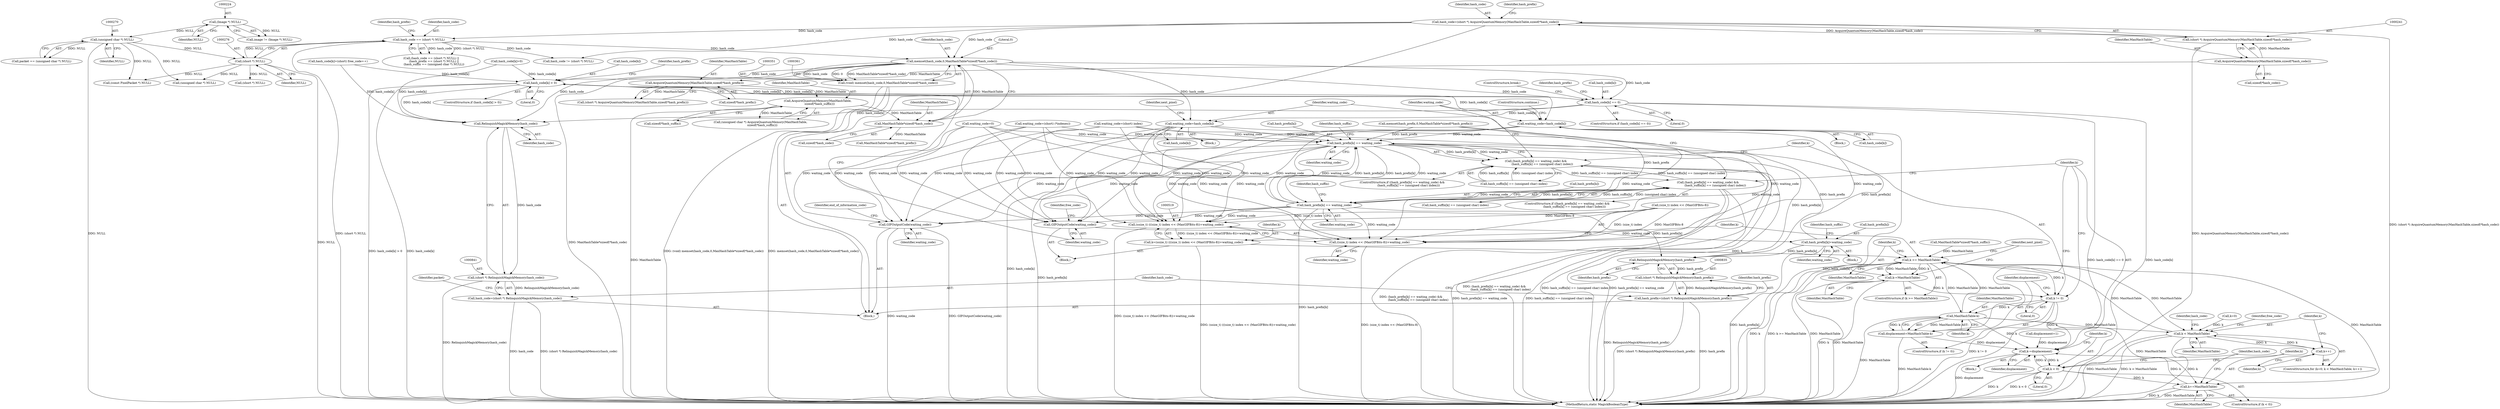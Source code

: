 digraph "0_ImageMagick6_19651f3db63fa1511ed83a348c4c82fa553f8d01@API" {
"1000352" [label="(Call,memset(hash_code,0,MaxHashTable*sizeof(*hash_code)))"];
"1000238" [label="(Call,hash_code=(short *) AcquireQuantumMemory(MaxHashTable,sizeof(*hash_code)))"];
"1000240" [label="(Call,(short *) AcquireQuantumMemory(MaxHashTable,sizeof(*hash_code)))"];
"1000242" [label="(Call,AcquireQuantumMemory(MaxHashTable,sizeof(*hash_code)))"];
"1000273" [label="(Call,hash_code == (short *) NULL)"];
"1000275" [label="(Call,(short *) NULL)"];
"1000269" [label="(Call,(unsigned char *) NULL)"];
"1000223" [label="(Call,(Image *) NULL)"];
"1000355" [label="(Call,MaxHashTable*sizeof(*hash_code))"];
"1000260" [label="(Call,AcquireQuantumMemory(MaxHashTable,\n    sizeof(*hash_suffix)))"];
"1000251" [label="(Call,AcquireQuantumMemory(MaxHashTable,sizeof(*hash_prefix)))"];
"1000350" [label="(Call,(void) memset(hash_code,0,MaxHashTable*sizeof(*hash_code)))"];
"1000543" [label="(Call,hash_code[k] > 0)"];
"1000564" [label="(Call,waiting_code=hash_code[k])"];
"1000518" [label="(Call,(ssize_t) (((size_t) index << (MaxGIFBits-8))+waiting_code))"];
"1000516" [label="(Call,k=(ssize_t) (((size_t) index << (MaxGIFBits-8))+waiting_code))"];
"1000530" [label="(Call,k >= MaxHashTable)"];
"1000533" [label="(Call,k-=MaxHashTable)"];
"1000571" [label="(Call,k != 0)"];
"1000576" [label="(Call,MaxHashTable-k)"];
"1000574" [label="(Call,displacement=MaxHashTable-k)"];
"1000581" [label="(Call,k-=displacement)"];
"1000585" [label="(Call,k < 0)"];
"1000588" [label="(Call,k+=MaxHashTable)"];
"1000660" [label="(Call,k < MaxHashTable)"];
"1000663" [label="(Call,k++)"];
"1000520" [label="(Call,((size_t) index << (MaxGIFBits-8))+waiting_code)"];
"1000551" [label="(Call,hash_prefix[k] == waiting_code)"];
"1000550" [label="(Call,(hash_prefix[k] == waiting_code) &&\n              (hash_suffix[k] == (unsigned char) index))"];
"1000599" [label="(Call,(hash_prefix[k] == waiting_code) &&\n                (hash_suffix[k] == (unsigned char) index))"];
"1000600" [label="(Call,hash_prefix[k] == waiting_code)"];
"1000627" [label="(Call,GIFOutputCode(waiting_code))"];
"1000642" [label="(Call,hash_prefix[k]=waiting_code)"];
"1000836" [label="(Call,RelinquishMagickMemory(hash_prefix))"];
"1000834" [label="(Call,(short *) RelinquishMagickMemory(hash_prefix))"];
"1000832" [label="(Call,hash_prefix=(short *) RelinquishMagickMemory(hash_prefix))"];
"1000768" [label="(Call,GIFOutputCode(waiting_code))"];
"1000592" [label="(Call,hash_code[k] == 0)"];
"1000613" [label="(Call,waiting_code=hash_code[k])"];
"1000842" [label="(Call,RelinquishMagickMemory(hash_code))"];
"1000840" [label="(Call,(short *) RelinquishMagickMemory(hash_code))"];
"1000838" [label="(Call,hash_code=(short *) RelinquishMagickMemory(hash_code))"];
"1000576" [label="(Call,MaxHashTable-k)"];
"1000660" [label="(Call,k < MaxHashTable)"];
"1000275" [label="(Call,(short *) NULL)"];
"1000277" [label="(Identifier,NULL)"];
"1000544" [label="(Call,hash_code[k])"];
"1000600" [label="(Call,hash_prefix[k] == waiting_code)"];
"1000573" [label="(Literal,0)"];
"1000597" [label="(ControlStructure,break;)"];
"1000252" [label="(Identifier,MaxHashTable)"];
"1000768" [label="(Call,GIFOutputCode(waiting_code))"];
"1000663" [label="(Call,k++)"];
"1000642" [label="(Call,hash_prefix[k]=waiting_code)"];
"1000552" [label="(Call,hash_prefix[k])"];
"1000357" [label="(Call,sizeof(*hash_code))"];
"1000604" [label="(Identifier,waiting_code)"];
"1000272" [label="(Call,(hash_code == (short *) NULL) ||\n      (hash_prefix == (short *) NULL) ||\n      (hash_suffix == (unsigned char *) NULL))"];
"1000547" [label="(Literal,0)"];
"1000615" [label="(Call,hash_code[k])"];
"1000375" [label="(Call,MaxHashTable*sizeof(*hash_suffix))"];
"1000260" [label="(Call,AcquireQuantumMemory(MaxHashTable,\n    sizeof(*hash_suffix)))"];
"1000553" [label="(Identifier,hash_prefix)"];
"1000473" [label="(Call,waiting_code=(short) (*indexes))"];
"1000362" [label="(Call,memset(hash_prefix,0,MaxHashTable*sizeof(*hash_prefix)))"];
"1000225" [label="(Identifier,NULL)"];
"1000836" [label="(Call,RelinquishMagickMemory(hash_prefix))"];
"1000355" [label="(Call,MaxHashTable*sizeof(*hash_code))"];
"1000664" [label="(Identifier,k)"];
"1000612" [label="(Block,)"];
"1000628" [label="(Identifier,waiting_code)"];
"1000594" [label="(Identifier,hash_code)"];
"1000423" [label="(Call,waiting_code=0)"];
"1000662" [label="(Identifier,MaxHashTable)"];
"1000460" [label="(Call,(const PixelPacket *) NULL)"];
"1000570" [label="(ControlStructure,if (k != 0))"];
"1000116" [label="(Block,)"];
"1000258" [label="(Call,(unsigned char *) AcquireQuantumMemory(MaxHashTable,\n    sizeof(*hash_suffix)))"];
"1000520" [label="(Call,((size_t) index << (MaxGIFBits-8))+waiting_code)"];
"1000834" [label="(Call,(short *) RelinquishMagickMemory(hash_prefix))"];
"1000596" [label="(Literal,0)"];
"1000649" [label="(Identifier,hash_suffix)"];
"1000564" [label="(Call,waiting_code=hash_code[k])"];
"1000769" [label="(Identifier,waiting_code)"];
"1000671" [label="(Identifier,free_code)"];
"1000592" [label="(Call,hash_code[k] == 0)"];
"1000517" [label="(Identifier,k)"];
"1000542" [label="(ControlStructure,if (hash_code[k] > 0))"];
"1000832" [label="(Call,hash_prefix=(short *) RelinquishMagickMemory(hash_prefix))"];
"1000253" [label="(Call,sizeof(*hash_prefix))"];
"1000565" [label="(Identifier,waiting_code)"];
"1000261" [label="(Identifier,MaxHashTable)"];
"1000537" [label="(Identifier,next_pixel)"];
"1000550" [label="(Call,(hash_prefix[k] == waiting_code) &&\n              (hash_suffix[k] == (unsigned char) index))"];
"1000588" [label="(Call,k+=MaxHashTable)"];
"1000571" [label="(Call,k != 0)"];
"1000577" [label="(Identifier,MaxHashTable)"];
"1000555" [label="(Identifier,waiting_code)"];
"1000352" [label="(Call,memset(hash_code,0,MaxHashTable*sizeof(*hash_code)))"];
"1000242" [label="(Call,AcquireQuantumMemory(MaxHashTable,sizeof(*hash_code)))"];
"1000843" [label="(Identifier,hash_code)"];
"1000530" [label="(Call,k >= MaxHashTable)"];
"1000350" [label="(Call,(void) memset(hash_code,0,MaxHashTable*sizeof(*hash_code)))"];
"1000303" [label="(Call,hash_code != (short *) NULL)"];
"1000656" [label="(ControlStructure,for (k=0; k < MaxHashTable; k++))"];
"1000543" [label="(Call,hash_code[k] > 0)"];
"1000549" [label="(ControlStructure,if ((hash_prefix[k] == waiting_code) &&\n              (hash_suffix[k] == (unsigned char) index)))"];
"1000634" [label="(Call,hash_code[k]=(short) free_code++)"];
"1000586" [label="(Identifier,k)"];
"1000643" [label="(Call,hash_prefix[k])"];
"1000582" [label="(Identifier,k)"];
"1000267" [label="(Call,packet == (unsigned char *) NULL)"];
"1000532" [label="(Identifier,MaxHashTable)"];
"1000613" [label="(Call,waiting_code=hash_code[k])"];
"1000535" [label="(Identifier,MaxHashTable)"];
"1000585" [label="(Call,k < 0)"];
"1000627" [label="(Call,GIFOutputCode(waiting_code))"];
"1000558" [label="(Identifier,hash_suffix)"];
"1000583" [label="(Identifier,displacement)"];
"1000569" [label="(ControlStructure,continue;)"];
"1000534" [label="(Identifier,k)"];
"1000521" [label="(Call,(size_t) index << (MaxGIFBits-8))"];
"1000269" [label="(Call,(unsigned char *) NULL)"];
"1000240" [label="(Call,(short *) AcquireQuantumMemory(MaxHashTable,sizeof(*hash_code)))"];
"1000531" [label="(Identifier,k)"];
"1000771" [label="(Identifier,end_of_information_code)"];
"1000248" [label="(Identifier,hash_prefix)"];
"1000587" [label="(Literal,0)"];
"1000244" [label="(Call,sizeof(*hash_code))"];
"1000837" [label="(Identifier,hash_prefix)"];
"1000614" [label="(Identifier,waiting_code)"];
"1000619" [label="(Identifier,next_pixel)"];
"1000516" [label="(Call,k=(ssize_t) (((size_t) index << (MaxGIFBits-8))+waiting_code))"];
"1000667" [label="(Identifier,hash_code)"];
"1000518" [label="(Call,(ssize_t) (((size_t) index << (MaxGIFBits-8))+waiting_code))"];
"1000607" [label="(Identifier,hash_suffix)"];
"1000271" [label="(Identifier,NULL)"];
"1000238" [label="(Call,hash_code=(short *) AcquireQuantumMemory(MaxHashTable,sizeof(*hash_code)))"];
"1000539" [label="(Call,displacement=1)"];
"1000293" [label="(Call,(unsigned char *) NULL)"];
"1000223" [label="(Call,(Image *) NULL)"];
"1000661" [label="(Identifier,k)"];
"1000365" [label="(Call,MaxHashTable*sizeof(*hash_prefix))"];
"1000665" [label="(Call,hash_code[k]=0)"];
"1000574" [label="(Call,displacement=MaxHashTable-k)"];
"1000633" [label="(Block,)"];
"1000572" [label="(Identifier,k)"];
"1000833" [label="(Identifier,hash_prefix)"];
"1000563" [label="(Block,)"];
"1000842" [label="(Call,RelinquishMagickMemory(hash_code))"];
"1000602" [label="(Identifier,hash_prefix)"];
"1000590" [label="(Identifier,MaxHashTable)"];
"1000684" [label="(Call,waiting_code=(short) index)"];
"1000591" [label="(ControlStructure,if (hash_code[k] == 0))"];
"1000262" [label="(Call,sizeof(*hash_suffix))"];
"1000605" [label="(Call,hash_suffix[k] == (unsigned char) index)"];
"1000529" [label="(ControlStructure,if (k >= MaxHashTable))"];
"1000580" [label="(Block,)"];
"1000646" [label="(Identifier,waiting_code)"];
"1000239" [label="(Identifier,hash_code)"];
"1000575" [label="(Identifier,displacement)"];
"1000280" [label="(Identifier,hash_prefix)"];
"1000599" [label="(Call,(hash_prefix[k] == waiting_code) &&\n                (hash_suffix[k] == (unsigned char) index))"];
"1000598" [label="(ControlStructure,if ((hash_prefix[k] == waiting_code) &&\n                (hash_suffix[k] == (unsigned char) index)))"];
"1000589" [label="(Identifier,k)"];
"1000584" [label="(ControlStructure,if (k < 0))"];
"1000581" [label="(Call,k-=displacement)"];
"1000840" [label="(Call,(short *) RelinquishMagickMemory(hash_code))"];
"1000354" [label="(Literal,0)"];
"1000578" [label="(Identifier,k)"];
"1000251" [label="(Call,AcquireQuantumMemory(MaxHashTable,sizeof(*hash_prefix)))"];
"1000852" [label="(MethodReturn,static MagickBooleanType)"];
"1000839" [label="(Identifier,hash_code)"];
"1000281" [label="(Call,(short *) NULL)"];
"1000601" [label="(Call,hash_prefix[k])"];
"1000566" [label="(Call,hash_code[k])"];
"1000501" [label="(Block,)"];
"1000249" [label="(Call,(short *) AcquireQuantumMemory(MaxHashTable,sizeof(*hash_prefix)))"];
"1000593" [label="(Call,hash_code[k])"];
"1000845" [label="(Identifier,packet)"];
"1000273" [label="(Call,hash_code == (short *) NULL)"];
"1000356" [label="(Identifier,MaxHashTable)"];
"1000528" [label="(Identifier,waiting_code)"];
"1000221" [label="(Call,image != (Image *) NULL)"];
"1000551" [label="(Call,hash_prefix[k] == waiting_code)"];
"1000556" [label="(Call,hash_suffix[k] == (unsigned char) index)"];
"1000243" [label="(Identifier,MaxHashTable)"];
"1000631" [label="(Identifier,free_code)"];
"1000838" [label="(Call,hash_code=(short *) RelinquishMagickMemory(hash_code))"];
"1000353" [label="(Identifier,hash_code)"];
"1000657" [label="(Call,k=0)"];
"1000274" [label="(Identifier,hash_code)"];
"1000533" [label="(Call,k-=MaxHashTable)"];
"1000352" -> "1000350"  [label="AST: "];
"1000352" -> "1000355"  [label="CFG: "];
"1000353" -> "1000352"  [label="AST: "];
"1000354" -> "1000352"  [label="AST: "];
"1000355" -> "1000352"  [label="AST: "];
"1000350" -> "1000352"  [label="CFG: "];
"1000352" -> "1000852"  [label="DDG: MaxHashTable*sizeof(*hash_code)"];
"1000352" -> "1000350"  [label="DDG: hash_code"];
"1000352" -> "1000350"  [label="DDG: 0"];
"1000352" -> "1000350"  [label="DDG: MaxHashTable*sizeof(*hash_code)"];
"1000238" -> "1000352"  [label="DDG: hash_code"];
"1000273" -> "1000352"  [label="DDG: hash_code"];
"1000355" -> "1000352"  [label="DDG: MaxHashTable"];
"1000352" -> "1000543"  [label="DDG: hash_code"];
"1000352" -> "1000564"  [label="DDG: hash_code"];
"1000352" -> "1000592"  [label="DDG: hash_code"];
"1000352" -> "1000613"  [label="DDG: hash_code"];
"1000352" -> "1000842"  [label="DDG: hash_code"];
"1000238" -> "1000116"  [label="AST: "];
"1000238" -> "1000240"  [label="CFG: "];
"1000239" -> "1000238"  [label="AST: "];
"1000240" -> "1000238"  [label="AST: "];
"1000248" -> "1000238"  [label="CFG: "];
"1000238" -> "1000852"  [label="DDG: (short *) AcquireQuantumMemory(MaxHashTable,sizeof(*hash_code))"];
"1000240" -> "1000238"  [label="DDG: AcquireQuantumMemory(MaxHashTable,sizeof(*hash_code))"];
"1000238" -> "1000273"  [label="DDG: hash_code"];
"1000238" -> "1000303"  [label="DDG: hash_code"];
"1000240" -> "1000242"  [label="CFG: "];
"1000241" -> "1000240"  [label="AST: "];
"1000242" -> "1000240"  [label="AST: "];
"1000240" -> "1000852"  [label="DDG: AcquireQuantumMemory(MaxHashTable,sizeof(*hash_code))"];
"1000242" -> "1000240"  [label="DDG: MaxHashTable"];
"1000242" -> "1000244"  [label="CFG: "];
"1000243" -> "1000242"  [label="AST: "];
"1000244" -> "1000242"  [label="AST: "];
"1000242" -> "1000251"  [label="DDG: MaxHashTable"];
"1000273" -> "1000272"  [label="AST: "];
"1000273" -> "1000275"  [label="CFG: "];
"1000274" -> "1000273"  [label="AST: "];
"1000275" -> "1000273"  [label="AST: "];
"1000280" -> "1000273"  [label="CFG: "];
"1000272" -> "1000273"  [label="CFG: "];
"1000273" -> "1000852"  [label="DDG: (short *) NULL"];
"1000273" -> "1000272"  [label="DDG: hash_code"];
"1000273" -> "1000272"  [label="DDG: (short *) NULL"];
"1000275" -> "1000273"  [label="DDG: NULL"];
"1000273" -> "1000303"  [label="DDG: hash_code"];
"1000275" -> "1000277"  [label="CFG: "];
"1000276" -> "1000275"  [label="AST: "];
"1000277" -> "1000275"  [label="AST: "];
"1000275" -> "1000852"  [label="DDG: NULL"];
"1000269" -> "1000275"  [label="DDG: NULL"];
"1000275" -> "1000281"  [label="DDG: NULL"];
"1000275" -> "1000293"  [label="DDG: NULL"];
"1000275" -> "1000460"  [label="DDG: NULL"];
"1000269" -> "1000267"  [label="AST: "];
"1000269" -> "1000271"  [label="CFG: "];
"1000270" -> "1000269"  [label="AST: "];
"1000271" -> "1000269"  [label="AST: "];
"1000267" -> "1000269"  [label="CFG: "];
"1000269" -> "1000852"  [label="DDG: NULL"];
"1000269" -> "1000267"  [label="DDG: NULL"];
"1000223" -> "1000269"  [label="DDG: NULL"];
"1000269" -> "1000293"  [label="DDG: NULL"];
"1000269" -> "1000460"  [label="DDG: NULL"];
"1000223" -> "1000221"  [label="AST: "];
"1000223" -> "1000225"  [label="CFG: "];
"1000224" -> "1000223"  [label="AST: "];
"1000225" -> "1000223"  [label="AST: "];
"1000221" -> "1000223"  [label="CFG: "];
"1000223" -> "1000221"  [label="DDG: NULL"];
"1000355" -> "1000357"  [label="CFG: "];
"1000356" -> "1000355"  [label="AST: "];
"1000357" -> "1000355"  [label="AST: "];
"1000260" -> "1000355"  [label="DDG: MaxHashTable"];
"1000355" -> "1000365"  [label="DDG: MaxHashTable"];
"1000260" -> "1000258"  [label="AST: "];
"1000260" -> "1000262"  [label="CFG: "];
"1000261" -> "1000260"  [label="AST: "];
"1000262" -> "1000260"  [label="AST: "];
"1000258" -> "1000260"  [label="CFG: "];
"1000260" -> "1000852"  [label="DDG: MaxHashTable"];
"1000260" -> "1000258"  [label="DDG: MaxHashTable"];
"1000251" -> "1000260"  [label="DDG: MaxHashTable"];
"1000251" -> "1000249"  [label="AST: "];
"1000251" -> "1000253"  [label="CFG: "];
"1000252" -> "1000251"  [label="AST: "];
"1000253" -> "1000251"  [label="AST: "];
"1000249" -> "1000251"  [label="CFG: "];
"1000251" -> "1000249"  [label="DDG: MaxHashTable"];
"1000350" -> "1000116"  [label="AST: "];
"1000351" -> "1000350"  [label="AST: "];
"1000361" -> "1000350"  [label="CFG: "];
"1000350" -> "1000852"  [label="DDG: (void) memset(hash_code,0,MaxHashTable*sizeof(*hash_code))"];
"1000350" -> "1000852"  [label="DDG: memset(hash_code,0,MaxHashTable*sizeof(*hash_code))"];
"1000543" -> "1000542"  [label="AST: "];
"1000543" -> "1000547"  [label="CFG: "];
"1000544" -> "1000543"  [label="AST: "];
"1000547" -> "1000543"  [label="AST: "];
"1000553" -> "1000543"  [label="CFG: "];
"1000628" -> "1000543"  [label="CFG: "];
"1000543" -> "1000852"  [label="DDG: hash_code[k] > 0"];
"1000543" -> "1000852"  [label="DDG: hash_code[k]"];
"1000634" -> "1000543"  [label="DDG: hash_code[k]"];
"1000665" -> "1000543"  [label="DDG: hash_code[k]"];
"1000592" -> "1000543"  [label="DDG: hash_code[k]"];
"1000543" -> "1000564"  [label="DDG: hash_code[k]"];
"1000543" -> "1000592"  [label="DDG: hash_code[k]"];
"1000543" -> "1000842"  [label="DDG: hash_code[k]"];
"1000564" -> "1000563"  [label="AST: "];
"1000564" -> "1000566"  [label="CFG: "];
"1000565" -> "1000564"  [label="AST: "];
"1000566" -> "1000564"  [label="AST: "];
"1000569" -> "1000564"  [label="CFG: "];
"1000564" -> "1000852"  [label="DDG: hash_code[k]"];
"1000564" -> "1000518"  [label="DDG: waiting_code"];
"1000564" -> "1000520"  [label="DDG: waiting_code"];
"1000564" -> "1000551"  [label="DDG: waiting_code"];
"1000564" -> "1000627"  [label="DDG: waiting_code"];
"1000564" -> "1000768"  [label="DDG: waiting_code"];
"1000518" -> "1000516"  [label="AST: "];
"1000518" -> "1000520"  [label="CFG: "];
"1000519" -> "1000518"  [label="AST: "];
"1000520" -> "1000518"  [label="AST: "];
"1000516" -> "1000518"  [label="CFG: "];
"1000518" -> "1000852"  [label="DDG: ((size_t) index << (MaxGIFBits-8))+waiting_code"];
"1000518" -> "1000516"  [label="DDG: ((size_t) index << (MaxGIFBits-8))+waiting_code"];
"1000521" -> "1000518"  [label="DDG: (size_t) index"];
"1000521" -> "1000518"  [label="DDG: MaxGIFBits-8"];
"1000613" -> "1000518"  [label="DDG: waiting_code"];
"1000684" -> "1000518"  [label="DDG: waiting_code"];
"1000551" -> "1000518"  [label="DDG: waiting_code"];
"1000473" -> "1000518"  [label="DDG: waiting_code"];
"1000600" -> "1000518"  [label="DDG: waiting_code"];
"1000423" -> "1000518"  [label="DDG: waiting_code"];
"1000516" -> "1000501"  [label="AST: "];
"1000517" -> "1000516"  [label="AST: "];
"1000531" -> "1000516"  [label="CFG: "];
"1000516" -> "1000852"  [label="DDG: (ssize_t) (((size_t) index << (MaxGIFBits-8))+waiting_code)"];
"1000516" -> "1000530"  [label="DDG: k"];
"1000530" -> "1000529"  [label="AST: "];
"1000530" -> "1000532"  [label="CFG: "];
"1000531" -> "1000530"  [label="AST: "];
"1000532" -> "1000530"  [label="AST: "];
"1000534" -> "1000530"  [label="CFG: "];
"1000537" -> "1000530"  [label="CFG: "];
"1000530" -> "1000852"  [label="DDG: k"];
"1000530" -> "1000852"  [label="DDG: k >= MaxHashTable"];
"1000530" -> "1000852"  [label="DDG: MaxHashTable"];
"1000375" -> "1000530"  [label="DDG: MaxHashTable"];
"1000660" -> "1000530"  [label="DDG: MaxHashTable"];
"1000576" -> "1000530"  [label="DDG: MaxHashTable"];
"1000530" -> "1000533"  [label="DDG: MaxHashTable"];
"1000530" -> "1000533"  [label="DDG: k"];
"1000530" -> "1000571"  [label="DDG: k"];
"1000530" -> "1000576"  [label="DDG: MaxHashTable"];
"1000530" -> "1000588"  [label="DDG: MaxHashTable"];
"1000530" -> "1000660"  [label="DDG: MaxHashTable"];
"1000533" -> "1000529"  [label="AST: "];
"1000533" -> "1000535"  [label="CFG: "];
"1000534" -> "1000533"  [label="AST: "];
"1000535" -> "1000533"  [label="AST: "];
"1000537" -> "1000533"  [label="CFG: "];
"1000533" -> "1000852"  [label="DDG: k"];
"1000533" -> "1000852"  [label="DDG: MaxHashTable"];
"1000533" -> "1000571"  [label="DDG: k"];
"1000571" -> "1000570"  [label="AST: "];
"1000571" -> "1000573"  [label="CFG: "];
"1000572" -> "1000571"  [label="AST: "];
"1000573" -> "1000571"  [label="AST: "];
"1000575" -> "1000571"  [label="CFG: "];
"1000582" -> "1000571"  [label="CFG: "];
"1000571" -> "1000852"  [label="DDG: k != 0"];
"1000571" -> "1000576"  [label="DDG: k"];
"1000571" -> "1000581"  [label="DDG: k"];
"1000576" -> "1000574"  [label="AST: "];
"1000576" -> "1000578"  [label="CFG: "];
"1000577" -> "1000576"  [label="AST: "];
"1000578" -> "1000576"  [label="AST: "];
"1000574" -> "1000576"  [label="CFG: "];
"1000576" -> "1000852"  [label="DDG: MaxHashTable"];
"1000576" -> "1000574"  [label="DDG: MaxHashTable"];
"1000576" -> "1000574"  [label="DDG: k"];
"1000576" -> "1000581"  [label="DDG: k"];
"1000576" -> "1000588"  [label="DDG: MaxHashTable"];
"1000576" -> "1000660"  [label="DDG: MaxHashTable"];
"1000574" -> "1000570"  [label="AST: "];
"1000575" -> "1000574"  [label="AST: "];
"1000582" -> "1000574"  [label="CFG: "];
"1000574" -> "1000852"  [label="DDG: MaxHashTable-k"];
"1000574" -> "1000581"  [label="DDG: displacement"];
"1000581" -> "1000580"  [label="AST: "];
"1000581" -> "1000583"  [label="CFG: "];
"1000582" -> "1000581"  [label="AST: "];
"1000583" -> "1000581"  [label="AST: "];
"1000586" -> "1000581"  [label="CFG: "];
"1000581" -> "1000852"  [label="DDG: displacement"];
"1000539" -> "1000581"  [label="DDG: displacement"];
"1000588" -> "1000581"  [label="DDG: k"];
"1000585" -> "1000581"  [label="DDG: k"];
"1000581" -> "1000585"  [label="DDG: k"];
"1000585" -> "1000584"  [label="AST: "];
"1000585" -> "1000587"  [label="CFG: "];
"1000586" -> "1000585"  [label="AST: "];
"1000587" -> "1000585"  [label="AST: "];
"1000589" -> "1000585"  [label="CFG: "];
"1000594" -> "1000585"  [label="CFG: "];
"1000585" -> "1000852"  [label="DDG: k"];
"1000585" -> "1000852"  [label="DDG: k < 0"];
"1000585" -> "1000588"  [label="DDG: k"];
"1000588" -> "1000584"  [label="AST: "];
"1000588" -> "1000590"  [label="CFG: "];
"1000589" -> "1000588"  [label="AST: "];
"1000590" -> "1000588"  [label="AST: "];
"1000594" -> "1000588"  [label="CFG: "];
"1000588" -> "1000852"  [label="DDG: k"];
"1000588" -> "1000852"  [label="DDG: MaxHashTable"];
"1000660" -> "1000656"  [label="AST: "];
"1000660" -> "1000662"  [label="CFG: "];
"1000661" -> "1000660"  [label="AST: "];
"1000662" -> "1000660"  [label="AST: "];
"1000667" -> "1000660"  [label="CFG: "];
"1000671" -> "1000660"  [label="CFG: "];
"1000660" -> "1000852"  [label="DDG: k < MaxHashTable"];
"1000660" -> "1000852"  [label="DDG: k"];
"1000660" -> "1000852"  [label="DDG: MaxHashTable"];
"1000663" -> "1000660"  [label="DDG: k"];
"1000657" -> "1000660"  [label="DDG: k"];
"1000660" -> "1000663"  [label="DDG: k"];
"1000663" -> "1000656"  [label="AST: "];
"1000663" -> "1000664"  [label="CFG: "];
"1000664" -> "1000663"  [label="AST: "];
"1000661" -> "1000663"  [label="CFG: "];
"1000520" -> "1000528"  [label="CFG: "];
"1000521" -> "1000520"  [label="AST: "];
"1000528" -> "1000520"  [label="AST: "];
"1000520" -> "1000852"  [label="DDG: (size_t) index << (MaxGIFBits-8)"];
"1000521" -> "1000520"  [label="DDG: (size_t) index"];
"1000521" -> "1000520"  [label="DDG: MaxGIFBits-8"];
"1000613" -> "1000520"  [label="DDG: waiting_code"];
"1000684" -> "1000520"  [label="DDG: waiting_code"];
"1000551" -> "1000520"  [label="DDG: waiting_code"];
"1000473" -> "1000520"  [label="DDG: waiting_code"];
"1000600" -> "1000520"  [label="DDG: waiting_code"];
"1000423" -> "1000520"  [label="DDG: waiting_code"];
"1000551" -> "1000550"  [label="AST: "];
"1000551" -> "1000555"  [label="CFG: "];
"1000552" -> "1000551"  [label="AST: "];
"1000555" -> "1000551"  [label="AST: "];
"1000558" -> "1000551"  [label="CFG: "];
"1000550" -> "1000551"  [label="CFG: "];
"1000551" -> "1000852"  [label="DDG: hash_prefix[k]"];
"1000551" -> "1000550"  [label="DDG: hash_prefix[k]"];
"1000551" -> "1000550"  [label="DDG: waiting_code"];
"1000642" -> "1000551"  [label="DDG: hash_prefix[k]"];
"1000600" -> "1000551"  [label="DDG: hash_prefix[k]"];
"1000600" -> "1000551"  [label="DDG: waiting_code"];
"1000362" -> "1000551"  [label="DDG: hash_prefix"];
"1000613" -> "1000551"  [label="DDG: waiting_code"];
"1000684" -> "1000551"  [label="DDG: waiting_code"];
"1000473" -> "1000551"  [label="DDG: waiting_code"];
"1000423" -> "1000551"  [label="DDG: waiting_code"];
"1000551" -> "1000600"  [label="DDG: hash_prefix[k]"];
"1000551" -> "1000600"  [label="DDG: waiting_code"];
"1000551" -> "1000627"  [label="DDG: waiting_code"];
"1000551" -> "1000768"  [label="DDG: waiting_code"];
"1000551" -> "1000836"  [label="DDG: hash_prefix[k]"];
"1000550" -> "1000549"  [label="AST: "];
"1000550" -> "1000556"  [label="CFG: "];
"1000556" -> "1000550"  [label="AST: "];
"1000565" -> "1000550"  [label="CFG: "];
"1000572" -> "1000550"  [label="CFG: "];
"1000550" -> "1000852"  [label="DDG: (hash_prefix[k] == waiting_code) &&\n              (hash_suffix[k] == (unsigned char) index)"];
"1000550" -> "1000852"  [label="DDG: hash_suffix[k] == (unsigned char) index"];
"1000550" -> "1000852"  [label="DDG: hash_prefix[k] == waiting_code"];
"1000599" -> "1000550"  [label="DDG: hash_suffix[k] == (unsigned char) index"];
"1000556" -> "1000550"  [label="DDG: hash_suffix[k]"];
"1000556" -> "1000550"  [label="DDG: (unsigned char) index"];
"1000550" -> "1000599"  [label="DDG: hash_suffix[k] == (unsigned char) index"];
"1000599" -> "1000598"  [label="AST: "];
"1000599" -> "1000600"  [label="CFG: "];
"1000599" -> "1000605"  [label="CFG: "];
"1000600" -> "1000599"  [label="AST: "];
"1000605" -> "1000599"  [label="AST: "];
"1000582" -> "1000599"  [label="CFG: "];
"1000614" -> "1000599"  [label="CFG: "];
"1000599" -> "1000852"  [label="DDG: (hash_prefix[k] == waiting_code) &&\n                (hash_suffix[k] == (unsigned char) index)"];
"1000599" -> "1000852"  [label="DDG: hash_prefix[k] == waiting_code"];
"1000599" -> "1000852"  [label="DDG: hash_suffix[k] == (unsigned char) index"];
"1000600" -> "1000599"  [label="DDG: hash_prefix[k]"];
"1000600" -> "1000599"  [label="DDG: waiting_code"];
"1000605" -> "1000599"  [label="DDG: hash_suffix[k]"];
"1000605" -> "1000599"  [label="DDG: (unsigned char) index"];
"1000600" -> "1000604"  [label="CFG: "];
"1000601" -> "1000600"  [label="AST: "];
"1000604" -> "1000600"  [label="AST: "];
"1000607" -> "1000600"  [label="CFG: "];
"1000600" -> "1000852"  [label="DDG: hash_prefix[k]"];
"1000362" -> "1000600"  [label="DDG: hash_prefix"];
"1000600" -> "1000627"  [label="DDG: waiting_code"];
"1000600" -> "1000768"  [label="DDG: waiting_code"];
"1000600" -> "1000836"  [label="DDG: hash_prefix[k]"];
"1000627" -> "1000501"  [label="AST: "];
"1000627" -> "1000628"  [label="CFG: "];
"1000628" -> "1000627"  [label="AST: "];
"1000631" -> "1000627"  [label="CFG: "];
"1000613" -> "1000627"  [label="DDG: waiting_code"];
"1000684" -> "1000627"  [label="DDG: waiting_code"];
"1000473" -> "1000627"  [label="DDG: waiting_code"];
"1000423" -> "1000627"  [label="DDG: waiting_code"];
"1000627" -> "1000642"  [label="DDG: waiting_code"];
"1000642" -> "1000633"  [label="AST: "];
"1000642" -> "1000646"  [label="CFG: "];
"1000643" -> "1000642"  [label="AST: "];
"1000646" -> "1000642"  [label="AST: "];
"1000649" -> "1000642"  [label="CFG: "];
"1000642" -> "1000852"  [label="DDG: hash_prefix[k]"];
"1000642" -> "1000836"  [label="DDG: hash_prefix[k]"];
"1000836" -> "1000834"  [label="AST: "];
"1000836" -> "1000837"  [label="CFG: "];
"1000837" -> "1000836"  [label="AST: "];
"1000834" -> "1000836"  [label="CFG: "];
"1000836" -> "1000834"  [label="DDG: hash_prefix"];
"1000362" -> "1000836"  [label="DDG: hash_prefix"];
"1000834" -> "1000832"  [label="AST: "];
"1000835" -> "1000834"  [label="AST: "];
"1000832" -> "1000834"  [label="CFG: "];
"1000834" -> "1000852"  [label="DDG: RelinquishMagickMemory(hash_prefix)"];
"1000834" -> "1000832"  [label="DDG: RelinquishMagickMemory(hash_prefix)"];
"1000832" -> "1000116"  [label="AST: "];
"1000833" -> "1000832"  [label="AST: "];
"1000839" -> "1000832"  [label="CFG: "];
"1000832" -> "1000852"  [label="DDG: (short *) RelinquishMagickMemory(hash_prefix)"];
"1000832" -> "1000852"  [label="DDG: hash_prefix"];
"1000768" -> "1000116"  [label="AST: "];
"1000768" -> "1000769"  [label="CFG: "];
"1000769" -> "1000768"  [label="AST: "];
"1000771" -> "1000768"  [label="CFG: "];
"1000768" -> "1000852"  [label="DDG: waiting_code"];
"1000768" -> "1000852"  [label="DDG: GIFOutputCode(waiting_code)"];
"1000613" -> "1000768"  [label="DDG: waiting_code"];
"1000684" -> "1000768"  [label="DDG: waiting_code"];
"1000473" -> "1000768"  [label="DDG: waiting_code"];
"1000423" -> "1000768"  [label="DDG: waiting_code"];
"1000592" -> "1000591"  [label="AST: "];
"1000592" -> "1000596"  [label="CFG: "];
"1000593" -> "1000592"  [label="AST: "];
"1000596" -> "1000592"  [label="AST: "];
"1000597" -> "1000592"  [label="CFG: "];
"1000602" -> "1000592"  [label="CFG: "];
"1000592" -> "1000852"  [label="DDG: hash_code[k] == 0"];
"1000592" -> "1000852"  [label="DDG: hash_code[k]"];
"1000592" -> "1000613"  [label="DDG: hash_code[k]"];
"1000592" -> "1000842"  [label="DDG: hash_code[k]"];
"1000613" -> "1000612"  [label="AST: "];
"1000613" -> "1000615"  [label="CFG: "];
"1000614" -> "1000613"  [label="AST: "];
"1000615" -> "1000613"  [label="AST: "];
"1000619" -> "1000613"  [label="CFG: "];
"1000613" -> "1000852"  [label="DDG: hash_code[k]"];
"1000842" -> "1000840"  [label="AST: "];
"1000842" -> "1000843"  [label="CFG: "];
"1000843" -> "1000842"  [label="AST: "];
"1000840" -> "1000842"  [label="CFG: "];
"1000842" -> "1000840"  [label="DDG: hash_code"];
"1000634" -> "1000842"  [label="DDG: hash_code[k]"];
"1000665" -> "1000842"  [label="DDG: hash_code[k]"];
"1000840" -> "1000838"  [label="AST: "];
"1000841" -> "1000840"  [label="AST: "];
"1000838" -> "1000840"  [label="CFG: "];
"1000840" -> "1000852"  [label="DDG: RelinquishMagickMemory(hash_code)"];
"1000840" -> "1000838"  [label="DDG: RelinquishMagickMemory(hash_code)"];
"1000838" -> "1000116"  [label="AST: "];
"1000839" -> "1000838"  [label="AST: "];
"1000845" -> "1000838"  [label="CFG: "];
"1000838" -> "1000852"  [label="DDG: hash_code"];
"1000838" -> "1000852"  [label="DDG: (short *) RelinquishMagickMemory(hash_code)"];
}
